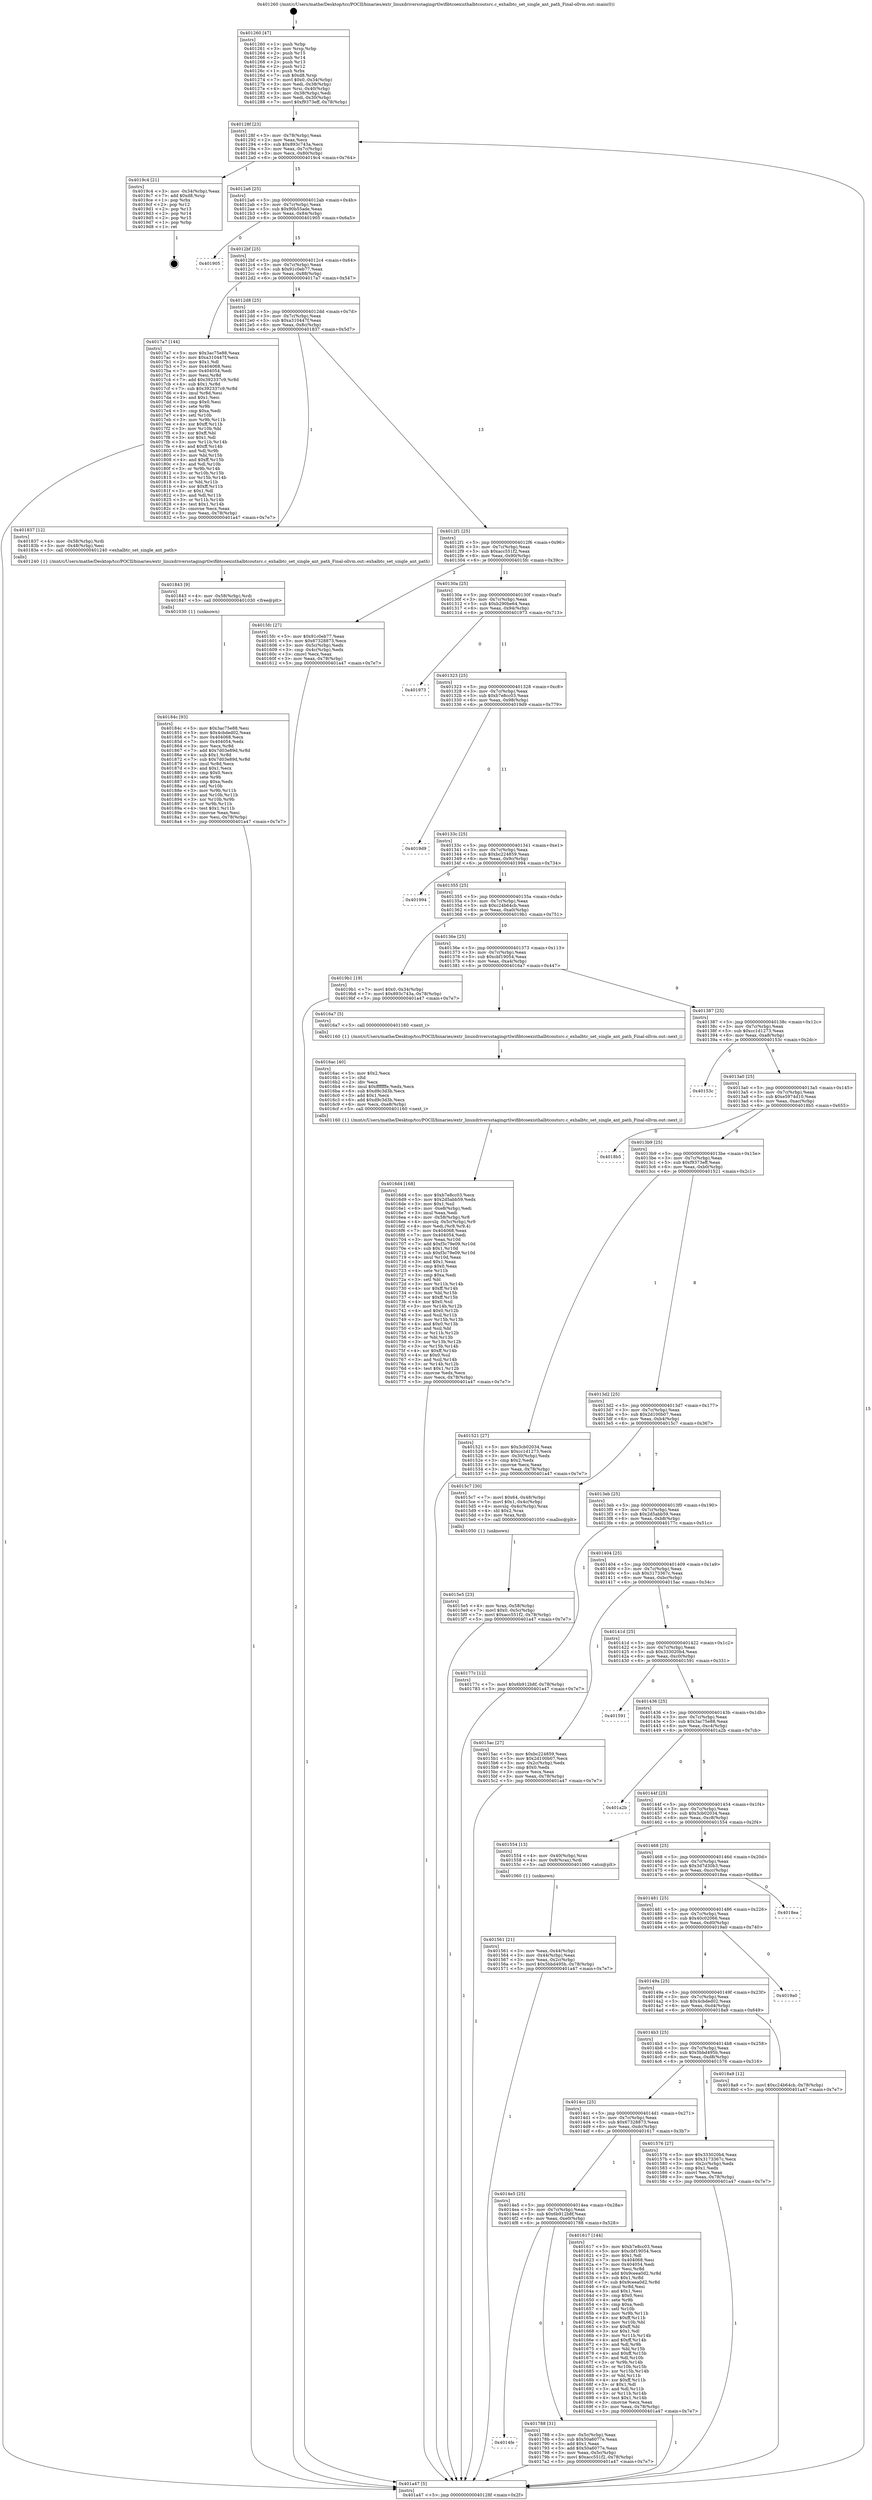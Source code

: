 digraph "0x401260" {
  label = "0x401260 (/mnt/c/Users/mathe/Desktop/tcc/POCII/binaries/extr_linuxdriversstagingrtlwifibtcoexisthalbtcoutsrc.c_exhalbtc_set_single_ant_path_Final-ollvm.out::main(0))"
  labelloc = "t"
  node[shape=record]

  Entry [label="",width=0.3,height=0.3,shape=circle,fillcolor=black,style=filled]
  "0x40128f" [label="{
     0x40128f [23]\l
     | [instrs]\l
     &nbsp;&nbsp;0x40128f \<+3\>: mov -0x78(%rbp),%eax\l
     &nbsp;&nbsp;0x401292 \<+2\>: mov %eax,%ecx\l
     &nbsp;&nbsp;0x401294 \<+6\>: sub $0x893c743a,%ecx\l
     &nbsp;&nbsp;0x40129a \<+3\>: mov %eax,-0x7c(%rbp)\l
     &nbsp;&nbsp;0x40129d \<+3\>: mov %ecx,-0x80(%rbp)\l
     &nbsp;&nbsp;0x4012a0 \<+6\>: je 00000000004019c4 \<main+0x764\>\l
  }"]
  "0x4019c4" [label="{
     0x4019c4 [21]\l
     | [instrs]\l
     &nbsp;&nbsp;0x4019c4 \<+3\>: mov -0x34(%rbp),%eax\l
     &nbsp;&nbsp;0x4019c7 \<+7\>: add $0xd8,%rsp\l
     &nbsp;&nbsp;0x4019ce \<+1\>: pop %rbx\l
     &nbsp;&nbsp;0x4019cf \<+2\>: pop %r12\l
     &nbsp;&nbsp;0x4019d1 \<+2\>: pop %r13\l
     &nbsp;&nbsp;0x4019d3 \<+2\>: pop %r14\l
     &nbsp;&nbsp;0x4019d5 \<+2\>: pop %r15\l
     &nbsp;&nbsp;0x4019d7 \<+1\>: pop %rbp\l
     &nbsp;&nbsp;0x4019d8 \<+1\>: ret\l
  }"]
  "0x4012a6" [label="{
     0x4012a6 [25]\l
     | [instrs]\l
     &nbsp;&nbsp;0x4012a6 \<+5\>: jmp 00000000004012ab \<main+0x4b\>\l
     &nbsp;&nbsp;0x4012ab \<+3\>: mov -0x7c(%rbp),%eax\l
     &nbsp;&nbsp;0x4012ae \<+5\>: sub $0x90b55ade,%eax\l
     &nbsp;&nbsp;0x4012b3 \<+6\>: mov %eax,-0x84(%rbp)\l
     &nbsp;&nbsp;0x4012b9 \<+6\>: je 0000000000401905 \<main+0x6a5\>\l
  }"]
  Exit [label="",width=0.3,height=0.3,shape=circle,fillcolor=black,style=filled,peripheries=2]
  "0x401905" [label="{
     0x401905\l
  }", style=dashed]
  "0x4012bf" [label="{
     0x4012bf [25]\l
     | [instrs]\l
     &nbsp;&nbsp;0x4012bf \<+5\>: jmp 00000000004012c4 \<main+0x64\>\l
     &nbsp;&nbsp;0x4012c4 \<+3\>: mov -0x7c(%rbp),%eax\l
     &nbsp;&nbsp;0x4012c7 \<+5\>: sub $0x91c0eb77,%eax\l
     &nbsp;&nbsp;0x4012cc \<+6\>: mov %eax,-0x88(%rbp)\l
     &nbsp;&nbsp;0x4012d2 \<+6\>: je 00000000004017a7 \<main+0x547\>\l
  }"]
  "0x40184c" [label="{
     0x40184c [93]\l
     | [instrs]\l
     &nbsp;&nbsp;0x40184c \<+5\>: mov $0x3ac75e88,%esi\l
     &nbsp;&nbsp;0x401851 \<+5\>: mov $0x4cbded02,%eax\l
     &nbsp;&nbsp;0x401856 \<+7\>: mov 0x404068,%ecx\l
     &nbsp;&nbsp;0x40185d \<+7\>: mov 0x404054,%edx\l
     &nbsp;&nbsp;0x401864 \<+3\>: mov %ecx,%r8d\l
     &nbsp;&nbsp;0x401867 \<+7\>: add $0x7d03e89d,%r8d\l
     &nbsp;&nbsp;0x40186e \<+4\>: sub $0x1,%r8d\l
     &nbsp;&nbsp;0x401872 \<+7\>: sub $0x7d03e89d,%r8d\l
     &nbsp;&nbsp;0x401879 \<+4\>: imul %r8d,%ecx\l
     &nbsp;&nbsp;0x40187d \<+3\>: and $0x1,%ecx\l
     &nbsp;&nbsp;0x401880 \<+3\>: cmp $0x0,%ecx\l
     &nbsp;&nbsp;0x401883 \<+4\>: sete %r9b\l
     &nbsp;&nbsp;0x401887 \<+3\>: cmp $0xa,%edx\l
     &nbsp;&nbsp;0x40188a \<+4\>: setl %r10b\l
     &nbsp;&nbsp;0x40188e \<+3\>: mov %r9b,%r11b\l
     &nbsp;&nbsp;0x401891 \<+3\>: and %r10b,%r11b\l
     &nbsp;&nbsp;0x401894 \<+3\>: xor %r10b,%r9b\l
     &nbsp;&nbsp;0x401897 \<+3\>: or %r9b,%r11b\l
     &nbsp;&nbsp;0x40189a \<+4\>: test $0x1,%r11b\l
     &nbsp;&nbsp;0x40189e \<+3\>: cmovne %eax,%esi\l
     &nbsp;&nbsp;0x4018a1 \<+3\>: mov %esi,-0x78(%rbp)\l
     &nbsp;&nbsp;0x4018a4 \<+5\>: jmp 0000000000401a47 \<main+0x7e7\>\l
  }"]
  "0x4017a7" [label="{
     0x4017a7 [144]\l
     | [instrs]\l
     &nbsp;&nbsp;0x4017a7 \<+5\>: mov $0x3ac75e88,%eax\l
     &nbsp;&nbsp;0x4017ac \<+5\>: mov $0xa310447f,%ecx\l
     &nbsp;&nbsp;0x4017b1 \<+2\>: mov $0x1,%dl\l
     &nbsp;&nbsp;0x4017b3 \<+7\>: mov 0x404068,%esi\l
     &nbsp;&nbsp;0x4017ba \<+7\>: mov 0x404054,%edi\l
     &nbsp;&nbsp;0x4017c1 \<+3\>: mov %esi,%r8d\l
     &nbsp;&nbsp;0x4017c4 \<+7\>: add $0x392337c9,%r8d\l
     &nbsp;&nbsp;0x4017cb \<+4\>: sub $0x1,%r8d\l
     &nbsp;&nbsp;0x4017cf \<+7\>: sub $0x392337c9,%r8d\l
     &nbsp;&nbsp;0x4017d6 \<+4\>: imul %r8d,%esi\l
     &nbsp;&nbsp;0x4017da \<+3\>: and $0x1,%esi\l
     &nbsp;&nbsp;0x4017dd \<+3\>: cmp $0x0,%esi\l
     &nbsp;&nbsp;0x4017e0 \<+4\>: sete %r9b\l
     &nbsp;&nbsp;0x4017e4 \<+3\>: cmp $0xa,%edi\l
     &nbsp;&nbsp;0x4017e7 \<+4\>: setl %r10b\l
     &nbsp;&nbsp;0x4017eb \<+3\>: mov %r9b,%r11b\l
     &nbsp;&nbsp;0x4017ee \<+4\>: xor $0xff,%r11b\l
     &nbsp;&nbsp;0x4017f2 \<+3\>: mov %r10b,%bl\l
     &nbsp;&nbsp;0x4017f5 \<+3\>: xor $0xff,%bl\l
     &nbsp;&nbsp;0x4017f8 \<+3\>: xor $0x1,%dl\l
     &nbsp;&nbsp;0x4017fb \<+3\>: mov %r11b,%r14b\l
     &nbsp;&nbsp;0x4017fe \<+4\>: and $0xff,%r14b\l
     &nbsp;&nbsp;0x401802 \<+3\>: and %dl,%r9b\l
     &nbsp;&nbsp;0x401805 \<+3\>: mov %bl,%r15b\l
     &nbsp;&nbsp;0x401808 \<+4\>: and $0xff,%r15b\l
     &nbsp;&nbsp;0x40180c \<+3\>: and %dl,%r10b\l
     &nbsp;&nbsp;0x40180f \<+3\>: or %r9b,%r14b\l
     &nbsp;&nbsp;0x401812 \<+3\>: or %r10b,%r15b\l
     &nbsp;&nbsp;0x401815 \<+3\>: xor %r15b,%r14b\l
     &nbsp;&nbsp;0x401818 \<+3\>: or %bl,%r11b\l
     &nbsp;&nbsp;0x40181b \<+4\>: xor $0xff,%r11b\l
     &nbsp;&nbsp;0x40181f \<+3\>: or $0x1,%dl\l
     &nbsp;&nbsp;0x401822 \<+3\>: and %dl,%r11b\l
     &nbsp;&nbsp;0x401825 \<+3\>: or %r11b,%r14b\l
     &nbsp;&nbsp;0x401828 \<+4\>: test $0x1,%r14b\l
     &nbsp;&nbsp;0x40182c \<+3\>: cmovne %ecx,%eax\l
     &nbsp;&nbsp;0x40182f \<+3\>: mov %eax,-0x78(%rbp)\l
     &nbsp;&nbsp;0x401832 \<+5\>: jmp 0000000000401a47 \<main+0x7e7\>\l
  }"]
  "0x4012d8" [label="{
     0x4012d8 [25]\l
     | [instrs]\l
     &nbsp;&nbsp;0x4012d8 \<+5\>: jmp 00000000004012dd \<main+0x7d\>\l
     &nbsp;&nbsp;0x4012dd \<+3\>: mov -0x7c(%rbp),%eax\l
     &nbsp;&nbsp;0x4012e0 \<+5\>: sub $0xa310447f,%eax\l
     &nbsp;&nbsp;0x4012e5 \<+6\>: mov %eax,-0x8c(%rbp)\l
     &nbsp;&nbsp;0x4012eb \<+6\>: je 0000000000401837 \<main+0x5d7\>\l
  }"]
  "0x401843" [label="{
     0x401843 [9]\l
     | [instrs]\l
     &nbsp;&nbsp;0x401843 \<+4\>: mov -0x58(%rbp),%rdi\l
     &nbsp;&nbsp;0x401847 \<+5\>: call 0000000000401030 \<free@plt\>\l
     | [calls]\l
     &nbsp;&nbsp;0x401030 \{1\} (unknown)\l
  }"]
  "0x401837" [label="{
     0x401837 [12]\l
     | [instrs]\l
     &nbsp;&nbsp;0x401837 \<+4\>: mov -0x58(%rbp),%rdi\l
     &nbsp;&nbsp;0x40183b \<+3\>: mov -0x48(%rbp),%esi\l
     &nbsp;&nbsp;0x40183e \<+5\>: call 0000000000401240 \<exhalbtc_set_single_ant_path\>\l
     | [calls]\l
     &nbsp;&nbsp;0x401240 \{1\} (/mnt/c/Users/mathe/Desktop/tcc/POCII/binaries/extr_linuxdriversstagingrtlwifibtcoexisthalbtcoutsrc.c_exhalbtc_set_single_ant_path_Final-ollvm.out::exhalbtc_set_single_ant_path)\l
  }"]
  "0x4012f1" [label="{
     0x4012f1 [25]\l
     | [instrs]\l
     &nbsp;&nbsp;0x4012f1 \<+5\>: jmp 00000000004012f6 \<main+0x96\>\l
     &nbsp;&nbsp;0x4012f6 \<+3\>: mov -0x7c(%rbp),%eax\l
     &nbsp;&nbsp;0x4012f9 \<+5\>: sub $0xacc551f2,%eax\l
     &nbsp;&nbsp;0x4012fe \<+6\>: mov %eax,-0x90(%rbp)\l
     &nbsp;&nbsp;0x401304 \<+6\>: je 00000000004015fc \<main+0x39c\>\l
  }"]
  "0x4014fe" [label="{
     0x4014fe\l
  }", style=dashed]
  "0x4015fc" [label="{
     0x4015fc [27]\l
     | [instrs]\l
     &nbsp;&nbsp;0x4015fc \<+5\>: mov $0x91c0eb77,%eax\l
     &nbsp;&nbsp;0x401601 \<+5\>: mov $0x67328873,%ecx\l
     &nbsp;&nbsp;0x401606 \<+3\>: mov -0x5c(%rbp),%edx\l
     &nbsp;&nbsp;0x401609 \<+3\>: cmp -0x4c(%rbp),%edx\l
     &nbsp;&nbsp;0x40160c \<+3\>: cmovl %ecx,%eax\l
     &nbsp;&nbsp;0x40160f \<+3\>: mov %eax,-0x78(%rbp)\l
     &nbsp;&nbsp;0x401612 \<+5\>: jmp 0000000000401a47 \<main+0x7e7\>\l
  }"]
  "0x40130a" [label="{
     0x40130a [25]\l
     | [instrs]\l
     &nbsp;&nbsp;0x40130a \<+5\>: jmp 000000000040130f \<main+0xaf\>\l
     &nbsp;&nbsp;0x40130f \<+3\>: mov -0x7c(%rbp),%eax\l
     &nbsp;&nbsp;0x401312 \<+5\>: sub $0xb290be64,%eax\l
     &nbsp;&nbsp;0x401317 \<+6\>: mov %eax,-0x94(%rbp)\l
     &nbsp;&nbsp;0x40131d \<+6\>: je 0000000000401973 \<main+0x713\>\l
  }"]
  "0x401788" [label="{
     0x401788 [31]\l
     | [instrs]\l
     &nbsp;&nbsp;0x401788 \<+3\>: mov -0x5c(%rbp),%eax\l
     &nbsp;&nbsp;0x40178b \<+5\>: sub $0x50a6077e,%eax\l
     &nbsp;&nbsp;0x401790 \<+3\>: add $0x1,%eax\l
     &nbsp;&nbsp;0x401793 \<+5\>: add $0x50a6077e,%eax\l
     &nbsp;&nbsp;0x401798 \<+3\>: mov %eax,-0x5c(%rbp)\l
     &nbsp;&nbsp;0x40179b \<+7\>: movl $0xacc551f2,-0x78(%rbp)\l
     &nbsp;&nbsp;0x4017a2 \<+5\>: jmp 0000000000401a47 \<main+0x7e7\>\l
  }"]
  "0x401973" [label="{
     0x401973\l
  }", style=dashed]
  "0x401323" [label="{
     0x401323 [25]\l
     | [instrs]\l
     &nbsp;&nbsp;0x401323 \<+5\>: jmp 0000000000401328 \<main+0xc8\>\l
     &nbsp;&nbsp;0x401328 \<+3\>: mov -0x7c(%rbp),%eax\l
     &nbsp;&nbsp;0x40132b \<+5\>: sub $0xb7e8cc03,%eax\l
     &nbsp;&nbsp;0x401330 \<+6\>: mov %eax,-0x98(%rbp)\l
     &nbsp;&nbsp;0x401336 \<+6\>: je 00000000004019d9 \<main+0x779\>\l
  }"]
  "0x4016d4" [label="{
     0x4016d4 [168]\l
     | [instrs]\l
     &nbsp;&nbsp;0x4016d4 \<+5\>: mov $0xb7e8cc03,%ecx\l
     &nbsp;&nbsp;0x4016d9 \<+5\>: mov $0x2d5abb59,%edx\l
     &nbsp;&nbsp;0x4016de \<+3\>: mov $0x1,%sil\l
     &nbsp;&nbsp;0x4016e1 \<+6\>: mov -0xe8(%rbp),%edi\l
     &nbsp;&nbsp;0x4016e7 \<+3\>: imul %eax,%edi\l
     &nbsp;&nbsp;0x4016ea \<+4\>: mov -0x58(%rbp),%r8\l
     &nbsp;&nbsp;0x4016ee \<+4\>: movslq -0x5c(%rbp),%r9\l
     &nbsp;&nbsp;0x4016f2 \<+4\>: mov %edi,(%r8,%r9,4)\l
     &nbsp;&nbsp;0x4016f6 \<+7\>: mov 0x404068,%eax\l
     &nbsp;&nbsp;0x4016fd \<+7\>: mov 0x404054,%edi\l
     &nbsp;&nbsp;0x401704 \<+3\>: mov %eax,%r10d\l
     &nbsp;&nbsp;0x401707 \<+7\>: add $0xf3c79e09,%r10d\l
     &nbsp;&nbsp;0x40170e \<+4\>: sub $0x1,%r10d\l
     &nbsp;&nbsp;0x401712 \<+7\>: sub $0xf3c79e09,%r10d\l
     &nbsp;&nbsp;0x401719 \<+4\>: imul %r10d,%eax\l
     &nbsp;&nbsp;0x40171d \<+3\>: and $0x1,%eax\l
     &nbsp;&nbsp;0x401720 \<+3\>: cmp $0x0,%eax\l
     &nbsp;&nbsp;0x401723 \<+4\>: sete %r11b\l
     &nbsp;&nbsp;0x401727 \<+3\>: cmp $0xa,%edi\l
     &nbsp;&nbsp;0x40172a \<+3\>: setl %bl\l
     &nbsp;&nbsp;0x40172d \<+3\>: mov %r11b,%r14b\l
     &nbsp;&nbsp;0x401730 \<+4\>: xor $0xff,%r14b\l
     &nbsp;&nbsp;0x401734 \<+3\>: mov %bl,%r15b\l
     &nbsp;&nbsp;0x401737 \<+4\>: xor $0xff,%r15b\l
     &nbsp;&nbsp;0x40173b \<+4\>: xor $0x0,%sil\l
     &nbsp;&nbsp;0x40173f \<+3\>: mov %r14b,%r12b\l
     &nbsp;&nbsp;0x401742 \<+4\>: and $0x0,%r12b\l
     &nbsp;&nbsp;0x401746 \<+3\>: and %sil,%r11b\l
     &nbsp;&nbsp;0x401749 \<+3\>: mov %r15b,%r13b\l
     &nbsp;&nbsp;0x40174c \<+4\>: and $0x0,%r13b\l
     &nbsp;&nbsp;0x401750 \<+3\>: and %sil,%bl\l
     &nbsp;&nbsp;0x401753 \<+3\>: or %r11b,%r12b\l
     &nbsp;&nbsp;0x401756 \<+3\>: or %bl,%r13b\l
     &nbsp;&nbsp;0x401759 \<+3\>: xor %r13b,%r12b\l
     &nbsp;&nbsp;0x40175c \<+3\>: or %r15b,%r14b\l
     &nbsp;&nbsp;0x40175f \<+4\>: xor $0xff,%r14b\l
     &nbsp;&nbsp;0x401763 \<+4\>: or $0x0,%sil\l
     &nbsp;&nbsp;0x401767 \<+3\>: and %sil,%r14b\l
     &nbsp;&nbsp;0x40176a \<+3\>: or %r14b,%r12b\l
     &nbsp;&nbsp;0x40176d \<+4\>: test $0x1,%r12b\l
     &nbsp;&nbsp;0x401771 \<+3\>: cmovne %edx,%ecx\l
     &nbsp;&nbsp;0x401774 \<+3\>: mov %ecx,-0x78(%rbp)\l
     &nbsp;&nbsp;0x401777 \<+5\>: jmp 0000000000401a47 \<main+0x7e7\>\l
  }"]
  "0x4019d9" [label="{
     0x4019d9\l
  }", style=dashed]
  "0x40133c" [label="{
     0x40133c [25]\l
     | [instrs]\l
     &nbsp;&nbsp;0x40133c \<+5\>: jmp 0000000000401341 \<main+0xe1\>\l
     &nbsp;&nbsp;0x401341 \<+3\>: mov -0x7c(%rbp),%eax\l
     &nbsp;&nbsp;0x401344 \<+5\>: sub $0xbc224859,%eax\l
     &nbsp;&nbsp;0x401349 \<+6\>: mov %eax,-0x9c(%rbp)\l
     &nbsp;&nbsp;0x40134f \<+6\>: je 0000000000401994 \<main+0x734\>\l
  }"]
  "0x4016ac" [label="{
     0x4016ac [40]\l
     | [instrs]\l
     &nbsp;&nbsp;0x4016ac \<+5\>: mov $0x2,%ecx\l
     &nbsp;&nbsp;0x4016b1 \<+1\>: cltd\l
     &nbsp;&nbsp;0x4016b2 \<+2\>: idiv %ecx\l
     &nbsp;&nbsp;0x4016b4 \<+6\>: imul $0xfffffffe,%edx,%ecx\l
     &nbsp;&nbsp;0x4016ba \<+6\>: sub $0xd9c3d3b,%ecx\l
     &nbsp;&nbsp;0x4016c0 \<+3\>: add $0x1,%ecx\l
     &nbsp;&nbsp;0x4016c3 \<+6\>: add $0xd9c3d3b,%ecx\l
     &nbsp;&nbsp;0x4016c9 \<+6\>: mov %ecx,-0xe8(%rbp)\l
     &nbsp;&nbsp;0x4016cf \<+5\>: call 0000000000401160 \<next_i\>\l
     | [calls]\l
     &nbsp;&nbsp;0x401160 \{1\} (/mnt/c/Users/mathe/Desktop/tcc/POCII/binaries/extr_linuxdriversstagingrtlwifibtcoexisthalbtcoutsrc.c_exhalbtc_set_single_ant_path_Final-ollvm.out::next_i)\l
  }"]
  "0x401994" [label="{
     0x401994\l
  }", style=dashed]
  "0x401355" [label="{
     0x401355 [25]\l
     | [instrs]\l
     &nbsp;&nbsp;0x401355 \<+5\>: jmp 000000000040135a \<main+0xfa\>\l
     &nbsp;&nbsp;0x40135a \<+3\>: mov -0x7c(%rbp),%eax\l
     &nbsp;&nbsp;0x40135d \<+5\>: sub $0xc24b64cb,%eax\l
     &nbsp;&nbsp;0x401362 \<+6\>: mov %eax,-0xa0(%rbp)\l
     &nbsp;&nbsp;0x401368 \<+6\>: je 00000000004019b1 \<main+0x751\>\l
  }"]
  "0x4014e5" [label="{
     0x4014e5 [25]\l
     | [instrs]\l
     &nbsp;&nbsp;0x4014e5 \<+5\>: jmp 00000000004014ea \<main+0x28a\>\l
     &nbsp;&nbsp;0x4014ea \<+3\>: mov -0x7c(%rbp),%eax\l
     &nbsp;&nbsp;0x4014ed \<+5\>: sub $0x6b912b8f,%eax\l
     &nbsp;&nbsp;0x4014f2 \<+6\>: mov %eax,-0xe0(%rbp)\l
     &nbsp;&nbsp;0x4014f8 \<+6\>: je 0000000000401788 \<main+0x528\>\l
  }"]
  "0x4019b1" [label="{
     0x4019b1 [19]\l
     | [instrs]\l
     &nbsp;&nbsp;0x4019b1 \<+7\>: movl $0x0,-0x34(%rbp)\l
     &nbsp;&nbsp;0x4019b8 \<+7\>: movl $0x893c743a,-0x78(%rbp)\l
     &nbsp;&nbsp;0x4019bf \<+5\>: jmp 0000000000401a47 \<main+0x7e7\>\l
  }"]
  "0x40136e" [label="{
     0x40136e [25]\l
     | [instrs]\l
     &nbsp;&nbsp;0x40136e \<+5\>: jmp 0000000000401373 \<main+0x113\>\l
     &nbsp;&nbsp;0x401373 \<+3\>: mov -0x7c(%rbp),%eax\l
     &nbsp;&nbsp;0x401376 \<+5\>: sub $0xcbf19054,%eax\l
     &nbsp;&nbsp;0x40137b \<+6\>: mov %eax,-0xa4(%rbp)\l
     &nbsp;&nbsp;0x401381 \<+6\>: je 00000000004016a7 \<main+0x447\>\l
  }"]
  "0x401617" [label="{
     0x401617 [144]\l
     | [instrs]\l
     &nbsp;&nbsp;0x401617 \<+5\>: mov $0xb7e8cc03,%eax\l
     &nbsp;&nbsp;0x40161c \<+5\>: mov $0xcbf19054,%ecx\l
     &nbsp;&nbsp;0x401621 \<+2\>: mov $0x1,%dl\l
     &nbsp;&nbsp;0x401623 \<+7\>: mov 0x404068,%esi\l
     &nbsp;&nbsp;0x40162a \<+7\>: mov 0x404054,%edi\l
     &nbsp;&nbsp;0x401631 \<+3\>: mov %esi,%r8d\l
     &nbsp;&nbsp;0x401634 \<+7\>: add $0x9ceea0d2,%r8d\l
     &nbsp;&nbsp;0x40163b \<+4\>: sub $0x1,%r8d\l
     &nbsp;&nbsp;0x40163f \<+7\>: sub $0x9ceea0d2,%r8d\l
     &nbsp;&nbsp;0x401646 \<+4\>: imul %r8d,%esi\l
     &nbsp;&nbsp;0x40164a \<+3\>: and $0x1,%esi\l
     &nbsp;&nbsp;0x40164d \<+3\>: cmp $0x0,%esi\l
     &nbsp;&nbsp;0x401650 \<+4\>: sete %r9b\l
     &nbsp;&nbsp;0x401654 \<+3\>: cmp $0xa,%edi\l
     &nbsp;&nbsp;0x401657 \<+4\>: setl %r10b\l
     &nbsp;&nbsp;0x40165b \<+3\>: mov %r9b,%r11b\l
     &nbsp;&nbsp;0x40165e \<+4\>: xor $0xff,%r11b\l
     &nbsp;&nbsp;0x401662 \<+3\>: mov %r10b,%bl\l
     &nbsp;&nbsp;0x401665 \<+3\>: xor $0xff,%bl\l
     &nbsp;&nbsp;0x401668 \<+3\>: xor $0x1,%dl\l
     &nbsp;&nbsp;0x40166b \<+3\>: mov %r11b,%r14b\l
     &nbsp;&nbsp;0x40166e \<+4\>: and $0xff,%r14b\l
     &nbsp;&nbsp;0x401672 \<+3\>: and %dl,%r9b\l
     &nbsp;&nbsp;0x401675 \<+3\>: mov %bl,%r15b\l
     &nbsp;&nbsp;0x401678 \<+4\>: and $0xff,%r15b\l
     &nbsp;&nbsp;0x40167c \<+3\>: and %dl,%r10b\l
     &nbsp;&nbsp;0x40167f \<+3\>: or %r9b,%r14b\l
     &nbsp;&nbsp;0x401682 \<+3\>: or %r10b,%r15b\l
     &nbsp;&nbsp;0x401685 \<+3\>: xor %r15b,%r14b\l
     &nbsp;&nbsp;0x401688 \<+3\>: or %bl,%r11b\l
     &nbsp;&nbsp;0x40168b \<+4\>: xor $0xff,%r11b\l
     &nbsp;&nbsp;0x40168f \<+3\>: or $0x1,%dl\l
     &nbsp;&nbsp;0x401692 \<+3\>: and %dl,%r11b\l
     &nbsp;&nbsp;0x401695 \<+3\>: or %r11b,%r14b\l
     &nbsp;&nbsp;0x401698 \<+4\>: test $0x1,%r14b\l
     &nbsp;&nbsp;0x40169c \<+3\>: cmovne %ecx,%eax\l
     &nbsp;&nbsp;0x40169f \<+3\>: mov %eax,-0x78(%rbp)\l
     &nbsp;&nbsp;0x4016a2 \<+5\>: jmp 0000000000401a47 \<main+0x7e7\>\l
  }"]
  "0x4016a7" [label="{
     0x4016a7 [5]\l
     | [instrs]\l
     &nbsp;&nbsp;0x4016a7 \<+5\>: call 0000000000401160 \<next_i\>\l
     | [calls]\l
     &nbsp;&nbsp;0x401160 \{1\} (/mnt/c/Users/mathe/Desktop/tcc/POCII/binaries/extr_linuxdriversstagingrtlwifibtcoexisthalbtcoutsrc.c_exhalbtc_set_single_ant_path_Final-ollvm.out::next_i)\l
  }"]
  "0x401387" [label="{
     0x401387 [25]\l
     | [instrs]\l
     &nbsp;&nbsp;0x401387 \<+5\>: jmp 000000000040138c \<main+0x12c\>\l
     &nbsp;&nbsp;0x40138c \<+3\>: mov -0x7c(%rbp),%eax\l
     &nbsp;&nbsp;0x40138f \<+5\>: sub $0xcc1d1273,%eax\l
     &nbsp;&nbsp;0x401394 \<+6\>: mov %eax,-0xa8(%rbp)\l
     &nbsp;&nbsp;0x40139a \<+6\>: je 000000000040153c \<main+0x2dc\>\l
  }"]
  "0x4015e5" [label="{
     0x4015e5 [23]\l
     | [instrs]\l
     &nbsp;&nbsp;0x4015e5 \<+4\>: mov %rax,-0x58(%rbp)\l
     &nbsp;&nbsp;0x4015e9 \<+7\>: movl $0x0,-0x5c(%rbp)\l
     &nbsp;&nbsp;0x4015f0 \<+7\>: movl $0xacc551f2,-0x78(%rbp)\l
     &nbsp;&nbsp;0x4015f7 \<+5\>: jmp 0000000000401a47 \<main+0x7e7\>\l
  }"]
  "0x40153c" [label="{
     0x40153c\l
  }", style=dashed]
  "0x4013a0" [label="{
     0x4013a0 [25]\l
     | [instrs]\l
     &nbsp;&nbsp;0x4013a0 \<+5\>: jmp 00000000004013a5 \<main+0x145\>\l
     &nbsp;&nbsp;0x4013a5 \<+3\>: mov -0x7c(%rbp),%eax\l
     &nbsp;&nbsp;0x4013a8 \<+5\>: sub $0xe5974d10,%eax\l
     &nbsp;&nbsp;0x4013ad \<+6\>: mov %eax,-0xac(%rbp)\l
     &nbsp;&nbsp;0x4013b3 \<+6\>: je 00000000004018b5 \<main+0x655\>\l
  }"]
  "0x4014cc" [label="{
     0x4014cc [25]\l
     | [instrs]\l
     &nbsp;&nbsp;0x4014cc \<+5\>: jmp 00000000004014d1 \<main+0x271\>\l
     &nbsp;&nbsp;0x4014d1 \<+3\>: mov -0x7c(%rbp),%eax\l
     &nbsp;&nbsp;0x4014d4 \<+5\>: sub $0x67328873,%eax\l
     &nbsp;&nbsp;0x4014d9 \<+6\>: mov %eax,-0xdc(%rbp)\l
     &nbsp;&nbsp;0x4014df \<+6\>: je 0000000000401617 \<main+0x3b7\>\l
  }"]
  "0x4018b5" [label="{
     0x4018b5\l
  }", style=dashed]
  "0x4013b9" [label="{
     0x4013b9 [25]\l
     | [instrs]\l
     &nbsp;&nbsp;0x4013b9 \<+5\>: jmp 00000000004013be \<main+0x15e\>\l
     &nbsp;&nbsp;0x4013be \<+3\>: mov -0x7c(%rbp),%eax\l
     &nbsp;&nbsp;0x4013c1 \<+5\>: sub $0xf9373eff,%eax\l
     &nbsp;&nbsp;0x4013c6 \<+6\>: mov %eax,-0xb0(%rbp)\l
     &nbsp;&nbsp;0x4013cc \<+6\>: je 0000000000401521 \<main+0x2c1\>\l
  }"]
  "0x401576" [label="{
     0x401576 [27]\l
     | [instrs]\l
     &nbsp;&nbsp;0x401576 \<+5\>: mov $0x333020b4,%eax\l
     &nbsp;&nbsp;0x40157b \<+5\>: mov $0x3173367c,%ecx\l
     &nbsp;&nbsp;0x401580 \<+3\>: mov -0x2c(%rbp),%edx\l
     &nbsp;&nbsp;0x401583 \<+3\>: cmp $0x1,%edx\l
     &nbsp;&nbsp;0x401586 \<+3\>: cmovl %ecx,%eax\l
     &nbsp;&nbsp;0x401589 \<+3\>: mov %eax,-0x78(%rbp)\l
     &nbsp;&nbsp;0x40158c \<+5\>: jmp 0000000000401a47 \<main+0x7e7\>\l
  }"]
  "0x401521" [label="{
     0x401521 [27]\l
     | [instrs]\l
     &nbsp;&nbsp;0x401521 \<+5\>: mov $0x3cb02034,%eax\l
     &nbsp;&nbsp;0x401526 \<+5\>: mov $0xcc1d1273,%ecx\l
     &nbsp;&nbsp;0x40152b \<+3\>: mov -0x30(%rbp),%edx\l
     &nbsp;&nbsp;0x40152e \<+3\>: cmp $0x2,%edx\l
     &nbsp;&nbsp;0x401531 \<+3\>: cmovne %ecx,%eax\l
     &nbsp;&nbsp;0x401534 \<+3\>: mov %eax,-0x78(%rbp)\l
     &nbsp;&nbsp;0x401537 \<+5\>: jmp 0000000000401a47 \<main+0x7e7\>\l
  }"]
  "0x4013d2" [label="{
     0x4013d2 [25]\l
     | [instrs]\l
     &nbsp;&nbsp;0x4013d2 \<+5\>: jmp 00000000004013d7 \<main+0x177\>\l
     &nbsp;&nbsp;0x4013d7 \<+3\>: mov -0x7c(%rbp),%eax\l
     &nbsp;&nbsp;0x4013da \<+5\>: sub $0x2d100b07,%eax\l
     &nbsp;&nbsp;0x4013df \<+6\>: mov %eax,-0xb4(%rbp)\l
     &nbsp;&nbsp;0x4013e5 \<+6\>: je 00000000004015c7 \<main+0x367\>\l
  }"]
  "0x401a47" [label="{
     0x401a47 [5]\l
     | [instrs]\l
     &nbsp;&nbsp;0x401a47 \<+5\>: jmp 000000000040128f \<main+0x2f\>\l
  }"]
  "0x401260" [label="{
     0x401260 [47]\l
     | [instrs]\l
     &nbsp;&nbsp;0x401260 \<+1\>: push %rbp\l
     &nbsp;&nbsp;0x401261 \<+3\>: mov %rsp,%rbp\l
     &nbsp;&nbsp;0x401264 \<+2\>: push %r15\l
     &nbsp;&nbsp;0x401266 \<+2\>: push %r14\l
     &nbsp;&nbsp;0x401268 \<+2\>: push %r13\l
     &nbsp;&nbsp;0x40126a \<+2\>: push %r12\l
     &nbsp;&nbsp;0x40126c \<+1\>: push %rbx\l
     &nbsp;&nbsp;0x40126d \<+7\>: sub $0xd8,%rsp\l
     &nbsp;&nbsp;0x401274 \<+7\>: movl $0x0,-0x34(%rbp)\l
     &nbsp;&nbsp;0x40127b \<+3\>: mov %edi,-0x38(%rbp)\l
     &nbsp;&nbsp;0x40127e \<+4\>: mov %rsi,-0x40(%rbp)\l
     &nbsp;&nbsp;0x401282 \<+3\>: mov -0x38(%rbp),%edi\l
     &nbsp;&nbsp;0x401285 \<+3\>: mov %edi,-0x30(%rbp)\l
     &nbsp;&nbsp;0x401288 \<+7\>: movl $0xf9373eff,-0x78(%rbp)\l
  }"]
  "0x4014b3" [label="{
     0x4014b3 [25]\l
     | [instrs]\l
     &nbsp;&nbsp;0x4014b3 \<+5\>: jmp 00000000004014b8 \<main+0x258\>\l
     &nbsp;&nbsp;0x4014b8 \<+3\>: mov -0x7c(%rbp),%eax\l
     &nbsp;&nbsp;0x4014bb \<+5\>: sub $0x5bbd495b,%eax\l
     &nbsp;&nbsp;0x4014c0 \<+6\>: mov %eax,-0xd8(%rbp)\l
     &nbsp;&nbsp;0x4014c6 \<+6\>: je 0000000000401576 \<main+0x316\>\l
  }"]
  "0x4015c7" [label="{
     0x4015c7 [30]\l
     | [instrs]\l
     &nbsp;&nbsp;0x4015c7 \<+7\>: movl $0x64,-0x48(%rbp)\l
     &nbsp;&nbsp;0x4015ce \<+7\>: movl $0x1,-0x4c(%rbp)\l
     &nbsp;&nbsp;0x4015d5 \<+4\>: movslq -0x4c(%rbp),%rax\l
     &nbsp;&nbsp;0x4015d9 \<+4\>: shl $0x2,%rax\l
     &nbsp;&nbsp;0x4015dd \<+3\>: mov %rax,%rdi\l
     &nbsp;&nbsp;0x4015e0 \<+5\>: call 0000000000401050 \<malloc@plt\>\l
     | [calls]\l
     &nbsp;&nbsp;0x401050 \{1\} (unknown)\l
  }"]
  "0x4013eb" [label="{
     0x4013eb [25]\l
     | [instrs]\l
     &nbsp;&nbsp;0x4013eb \<+5\>: jmp 00000000004013f0 \<main+0x190\>\l
     &nbsp;&nbsp;0x4013f0 \<+3\>: mov -0x7c(%rbp),%eax\l
     &nbsp;&nbsp;0x4013f3 \<+5\>: sub $0x2d5abb59,%eax\l
     &nbsp;&nbsp;0x4013f8 \<+6\>: mov %eax,-0xb8(%rbp)\l
     &nbsp;&nbsp;0x4013fe \<+6\>: je 000000000040177c \<main+0x51c\>\l
  }"]
  "0x4018a9" [label="{
     0x4018a9 [12]\l
     | [instrs]\l
     &nbsp;&nbsp;0x4018a9 \<+7\>: movl $0xc24b64cb,-0x78(%rbp)\l
     &nbsp;&nbsp;0x4018b0 \<+5\>: jmp 0000000000401a47 \<main+0x7e7\>\l
  }"]
  "0x40177c" [label="{
     0x40177c [12]\l
     | [instrs]\l
     &nbsp;&nbsp;0x40177c \<+7\>: movl $0x6b912b8f,-0x78(%rbp)\l
     &nbsp;&nbsp;0x401783 \<+5\>: jmp 0000000000401a47 \<main+0x7e7\>\l
  }"]
  "0x401404" [label="{
     0x401404 [25]\l
     | [instrs]\l
     &nbsp;&nbsp;0x401404 \<+5\>: jmp 0000000000401409 \<main+0x1a9\>\l
     &nbsp;&nbsp;0x401409 \<+3\>: mov -0x7c(%rbp),%eax\l
     &nbsp;&nbsp;0x40140c \<+5\>: sub $0x3173367c,%eax\l
     &nbsp;&nbsp;0x401411 \<+6\>: mov %eax,-0xbc(%rbp)\l
     &nbsp;&nbsp;0x401417 \<+6\>: je 00000000004015ac \<main+0x34c\>\l
  }"]
  "0x40149a" [label="{
     0x40149a [25]\l
     | [instrs]\l
     &nbsp;&nbsp;0x40149a \<+5\>: jmp 000000000040149f \<main+0x23f\>\l
     &nbsp;&nbsp;0x40149f \<+3\>: mov -0x7c(%rbp),%eax\l
     &nbsp;&nbsp;0x4014a2 \<+5\>: sub $0x4cbded02,%eax\l
     &nbsp;&nbsp;0x4014a7 \<+6\>: mov %eax,-0xd4(%rbp)\l
     &nbsp;&nbsp;0x4014ad \<+6\>: je 00000000004018a9 \<main+0x649\>\l
  }"]
  "0x4015ac" [label="{
     0x4015ac [27]\l
     | [instrs]\l
     &nbsp;&nbsp;0x4015ac \<+5\>: mov $0xbc224859,%eax\l
     &nbsp;&nbsp;0x4015b1 \<+5\>: mov $0x2d100b07,%ecx\l
     &nbsp;&nbsp;0x4015b6 \<+3\>: mov -0x2c(%rbp),%edx\l
     &nbsp;&nbsp;0x4015b9 \<+3\>: cmp $0x0,%edx\l
     &nbsp;&nbsp;0x4015bc \<+3\>: cmove %ecx,%eax\l
     &nbsp;&nbsp;0x4015bf \<+3\>: mov %eax,-0x78(%rbp)\l
     &nbsp;&nbsp;0x4015c2 \<+5\>: jmp 0000000000401a47 \<main+0x7e7\>\l
  }"]
  "0x40141d" [label="{
     0x40141d [25]\l
     | [instrs]\l
     &nbsp;&nbsp;0x40141d \<+5\>: jmp 0000000000401422 \<main+0x1c2\>\l
     &nbsp;&nbsp;0x401422 \<+3\>: mov -0x7c(%rbp),%eax\l
     &nbsp;&nbsp;0x401425 \<+5\>: sub $0x333020b4,%eax\l
     &nbsp;&nbsp;0x40142a \<+6\>: mov %eax,-0xc0(%rbp)\l
     &nbsp;&nbsp;0x401430 \<+6\>: je 0000000000401591 \<main+0x331\>\l
  }"]
  "0x4019a0" [label="{
     0x4019a0\l
  }", style=dashed]
  "0x401591" [label="{
     0x401591\l
  }", style=dashed]
  "0x401436" [label="{
     0x401436 [25]\l
     | [instrs]\l
     &nbsp;&nbsp;0x401436 \<+5\>: jmp 000000000040143b \<main+0x1db\>\l
     &nbsp;&nbsp;0x40143b \<+3\>: mov -0x7c(%rbp),%eax\l
     &nbsp;&nbsp;0x40143e \<+5\>: sub $0x3ac75e88,%eax\l
     &nbsp;&nbsp;0x401443 \<+6\>: mov %eax,-0xc4(%rbp)\l
     &nbsp;&nbsp;0x401449 \<+6\>: je 0000000000401a2b \<main+0x7cb\>\l
  }"]
  "0x401481" [label="{
     0x401481 [25]\l
     | [instrs]\l
     &nbsp;&nbsp;0x401481 \<+5\>: jmp 0000000000401486 \<main+0x226\>\l
     &nbsp;&nbsp;0x401486 \<+3\>: mov -0x7c(%rbp),%eax\l
     &nbsp;&nbsp;0x401489 \<+5\>: sub $0x40c02066,%eax\l
     &nbsp;&nbsp;0x40148e \<+6\>: mov %eax,-0xd0(%rbp)\l
     &nbsp;&nbsp;0x401494 \<+6\>: je 00000000004019a0 \<main+0x740\>\l
  }"]
  "0x401a2b" [label="{
     0x401a2b\l
  }", style=dashed]
  "0x40144f" [label="{
     0x40144f [25]\l
     | [instrs]\l
     &nbsp;&nbsp;0x40144f \<+5\>: jmp 0000000000401454 \<main+0x1f4\>\l
     &nbsp;&nbsp;0x401454 \<+3\>: mov -0x7c(%rbp),%eax\l
     &nbsp;&nbsp;0x401457 \<+5\>: sub $0x3cb02034,%eax\l
     &nbsp;&nbsp;0x40145c \<+6\>: mov %eax,-0xc8(%rbp)\l
     &nbsp;&nbsp;0x401462 \<+6\>: je 0000000000401554 \<main+0x2f4\>\l
  }"]
  "0x4018ea" [label="{
     0x4018ea\l
  }", style=dashed]
  "0x401554" [label="{
     0x401554 [13]\l
     | [instrs]\l
     &nbsp;&nbsp;0x401554 \<+4\>: mov -0x40(%rbp),%rax\l
     &nbsp;&nbsp;0x401558 \<+4\>: mov 0x8(%rax),%rdi\l
     &nbsp;&nbsp;0x40155c \<+5\>: call 0000000000401060 \<atoi@plt\>\l
     | [calls]\l
     &nbsp;&nbsp;0x401060 \{1\} (unknown)\l
  }"]
  "0x401468" [label="{
     0x401468 [25]\l
     | [instrs]\l
     &nbsp;&nbsp;0x401468 \<+5\>: jmp 000000000040146d \<main+0x20d\>\l
     &nbsp;&nbsp;0x40146d \<+3\>: mov -0x7c(%rbp),%eax\l
     &nbsp;&nbsp;0x401470 \<+5\>: sub $0x3d7d30b3,%eax\l
     &nbsp;&nbsp;0x401475 \<+6\>: mov %eax,-0xcc(%rbp)\l
     &nbsp;&nbsp;0x40147b \<+6\>: je 00000000004018ea \<main+0x68a\>\l
  }"]
  "0x401561" [label="{
     0x401561 [21]\l
     | [instrs]\l
     &nbsp;&nbsp;0x401561 \<+3\>: mov %eax,-0x44(%rbp)\l
     &nbsp;&nbsp;0x401564 \<+3\>: mov -0x44(%rbp),%eax\l
     &nbsp;&nbsp;0x401567 \<+3\>: mov %eax,-0x2c(%rbp)\l
     &nbsp;&nbsp;0x40156a \<+7\>: movl $0x5bbd495b,-0x78(%rbp)\l
     &nbsp;&nbsp;0x401571 \<+5\>: jmp 0000000000401a47 \<main+0x7e7\>\l
  }"]
  Entry -> "0x401260" [label=" 1"]
  "0x40128f" -> "0x4019c4" [label=" 1"]
  "0x40128f" -> "0x4012a6" [label=" 15"]
  "0x4019c4" -> Exit [label=" 1"]
  "0x4012a6" -> "0x401905" [label=" 0"]
  "0x4012a6" -> "0x4012bf" [label=" 15"]
  "0x4019b1" -> "0x401a47" [label=" 1"]
  "0x4012bf" -> "0x4017a7" [label=" 1"]
  "0x4012bf" -> "0x4012d8" [label=" 14"]
  "0x4018a9" -> "0x401a47" [label=" 1"]
  "0x4012d8" -> "0x401837" [label=" 1"]
  "0x4012d8" -> "0x4012f1" [label=" 13"]
  "0x40184c" -> "0x401a47" [label=" 1"]
  "0x4012f1" -> "0x4015fc" [label=" 2"]
  "0x4012f1" -> "0x40130a" [label=" 11"]
  "0x401843" -> "0x40184c" [label=" 1"]
  "0x40130a" -> "0x401973" [label=" 0"]
  "0x40130a" -> "0x401323" [label=" 11"]
  "0x401837" -> "0x401843" [label=" 1"]
  "0x401323" -> "0x4019d9" [label=" 0"]
  "0x401323" -> "0x40133c" [label=" 11"]
  "0x401788" -> "0x401a47" [label=" 1"]
  "0x40133c" -> "0x401994" [label=" 0"]
  "0x40133c" -> "0x401355" [label=" 11"]
  "0x4014e5" -> "0x4014fe" [label=" 0"]
  "0x401355" -> "0x4019b1" [label=" 1"]
  "0x401355" -> "0x40136e" [label=" 10"]
  "0x4014e5" -> "0x401788" [label=" 1"]
  "0x40136e" -> "0x4016a7" [label=" 1"]
  "0x40136e" -> "0x401387" [label=" 9"]
  "0x4017a7" -> "0x401a47" [label=" 1"]
  "0x401387" -> "0x40153c" [label=" 0"]
  "0x401387" -> "0x4013a0" [label=" 9"]
  "0x4016d4" -> "0x401a47" [label=" 1"]
  "0x4013a0" -> "0x4018b5" [label=" 0"]
  "0x4013a0" -> "0x4013b9" [label=" 9"]
  "0x4016ac" -> "0x4016d4" [label=" 1"]
  "0x4013b9" -> "0x401521" [label=" 1"]
  "0x4013b9" -> "0x4013d2" [label=" 8"]
  "0x401521" -> "0x401a47" [label=" 1"]
  "0x401260" -> "0x40128f" [label=" 1"]
  "0x401a47" -> "0x40128f" [label=" 15"]
  "0x4016a7" -> "0x4016ac" [label=" 1"]
  "0x4013d2" -> "0x4015c7" [label=" 1"]
  "0x4013d2" -> "0x4013eb" [label=" 7"]
  "0x4014cc" -> "0x4014e5" [label=" 1"]
  "0x4013eb" -> "0x40177c" [label=" 1"]
  "0x4013eb" -> "0x401404" [label=" 6"]
  "0x4014cc" -> "0x401617" [label=" 1"]
  "0x401404" -> "0x4015ac" [label=" 1"]
  "0x401404" -> "0x40141d" [label=" 5"]
  "0x4015fc" -> "0x401a47" [label=" 2"]
  "0x40141d" -> "0x401591" [label=" 0"]
  "0x40141d" -> "0x401436" [label=" 5"]
  "0x4015e5" -> "0x401a47" [label=" 1"]
  "0x401436" -> "0x401a2b" [label=" 0"]
  "0x401436" -> "0x40144f" [label=" 5"]
  "0x4015ac" -> "0x401a47" [label=" 1"]
  "0x40144f" -> "0x401554" [label=" 1"]
  "0x40144f" -> "0x401468" [label=" 4"]
  "0x401554" -> "0x401561" [label=" 1"]
  "0x401561" -> "0x401a47" [label=" 1"]
  "0x401576" -> "0x401a47" [label=" 1"]
  "0x401468" -> "0x4018ea" [label=" 0"]
  "0x401468" -> "0x401481" [label=" 4"]
  "0x4015c7" -> "0x4015e5" [label=" 1"]
  "0x401481" -> "0x4019a0" [label=" 0"]
  "0x401481" -> "0x40149a" [label=" 4"]
  "0x40177c" -> "0x401a47" [label=" 1"]
  "0x40149a" -> "0x4018a9" [label=" 1"]
  "0x40149a" -> "0x4014b3" [label=" 3"]
  "0x401617" -> "0x401a47" [label=" 1"]
  "0x4014b3" -> "0x401576" [label=" 1"]
  "0x4014b3" -> "0x4014cc" [label=" 2"]
}
